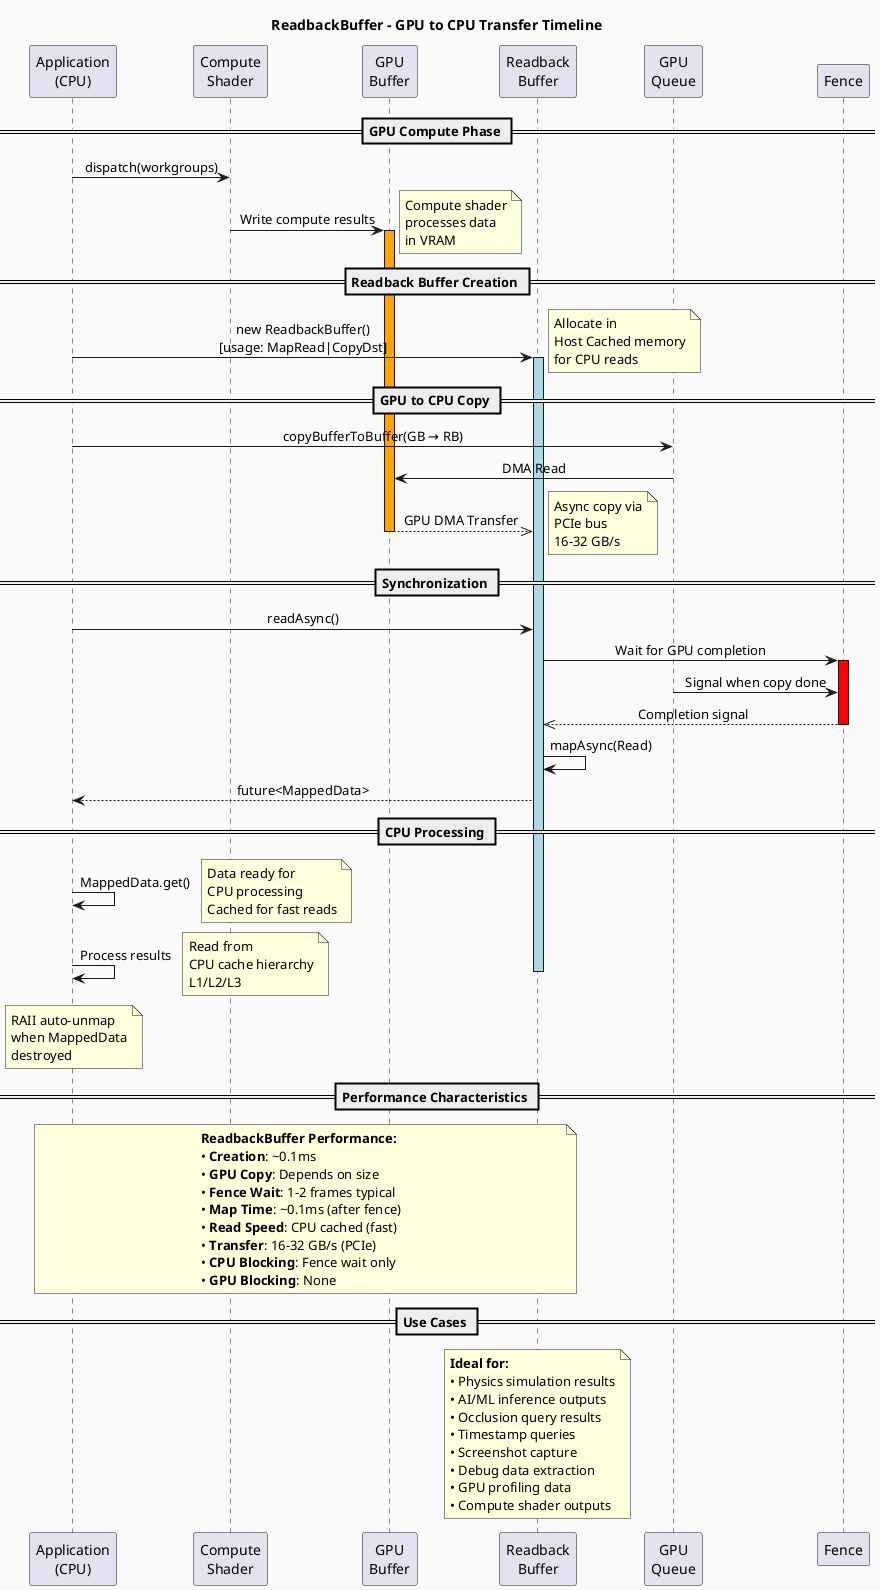 @startuml ReadbackBuffer Timeline

title ReadbackBuffer - GPU to CPU Transfer Timeline

skinparam backgroundColor #FAFAFA
skinparam sequenceMessageAlign center
skinparam responseMessageBelowArrow true

participant "Application\n(CPU)" as App
participant "Compute\nShader" as CS
participant "GPU\nBuffer" as GB
participant "Readback\nBuffer" as RB
participant "GPU\nQueue" as Queue
participant "Fence" as Fence

== GPU Compute Phase ==

App -> CS : dispatch(workgroups)
CS -> GB : Write compute results
activate GB #orange
note right: Compute shader\nprocesses data\nin VRAM

== Readback Buffer Creation ==

App -> RB : new ReadbackBuffer()\n[usage: MapRead|CopyDst]
activate RB #lightblue
note right: Allocate in\nHost Cached memory\nfor CPU reads

== GPU to CPU Copy ==

App -> Queue : copyBufferToBuffer(GB → RB)
Queue -> GB : DMA Read
GB -->> RB : GPU DMA Transfer
deactivate GB
note right: Async copy via\nPCIe bus\n16-32 GB/s

== Synchronization ==

App -> RB : readAsync()
RB -> Fence : Wait for GPU completion
activate Fence #red

Queue -> Fence : Signal when copy done
Fence -->> RB : Completion signal
deactivate Fence

RB -> RB : mapAsync(Read)
RB --> App : future<MappedData>

== CPU Processing ==

App -> App : MappedData.get()
note right: Data ready for\nCPU processing\nCached for fast reads

App -> App : Process results
note right: Read from\nCPU cache hierarchy\nL1/L2/L3

note over App: RAII auto-unmap\nwhen MappedData\ndestroyed

deactivate RB

== Performance Characteristics ==

note over App,RB
**ReadbackBuffer Performance:**
• **Creation**: ~0.1ms
• **GPU Copy**: Depends on size
• **Fence Wait**: 1-2 frames typical
• **Map Time**: ~0.1ms (after fence)
• **Read Speed**: CPU cached (fast)
• **Transfer**: 16-32 GB/s (PCIe)
• **CPU Blocking**: Fence wait only
• **GPU Blocking**: None
end note

== Use Cases ==

note over RB
**Ideal for:**
• Physics simulation results
• AI/ML inference outputs
• Occlusion query results
• Timestamp queries
• Screenshot capture
• Debug data extraction
• GPU profiling data
• Compute shader outputs
end note

@enduml